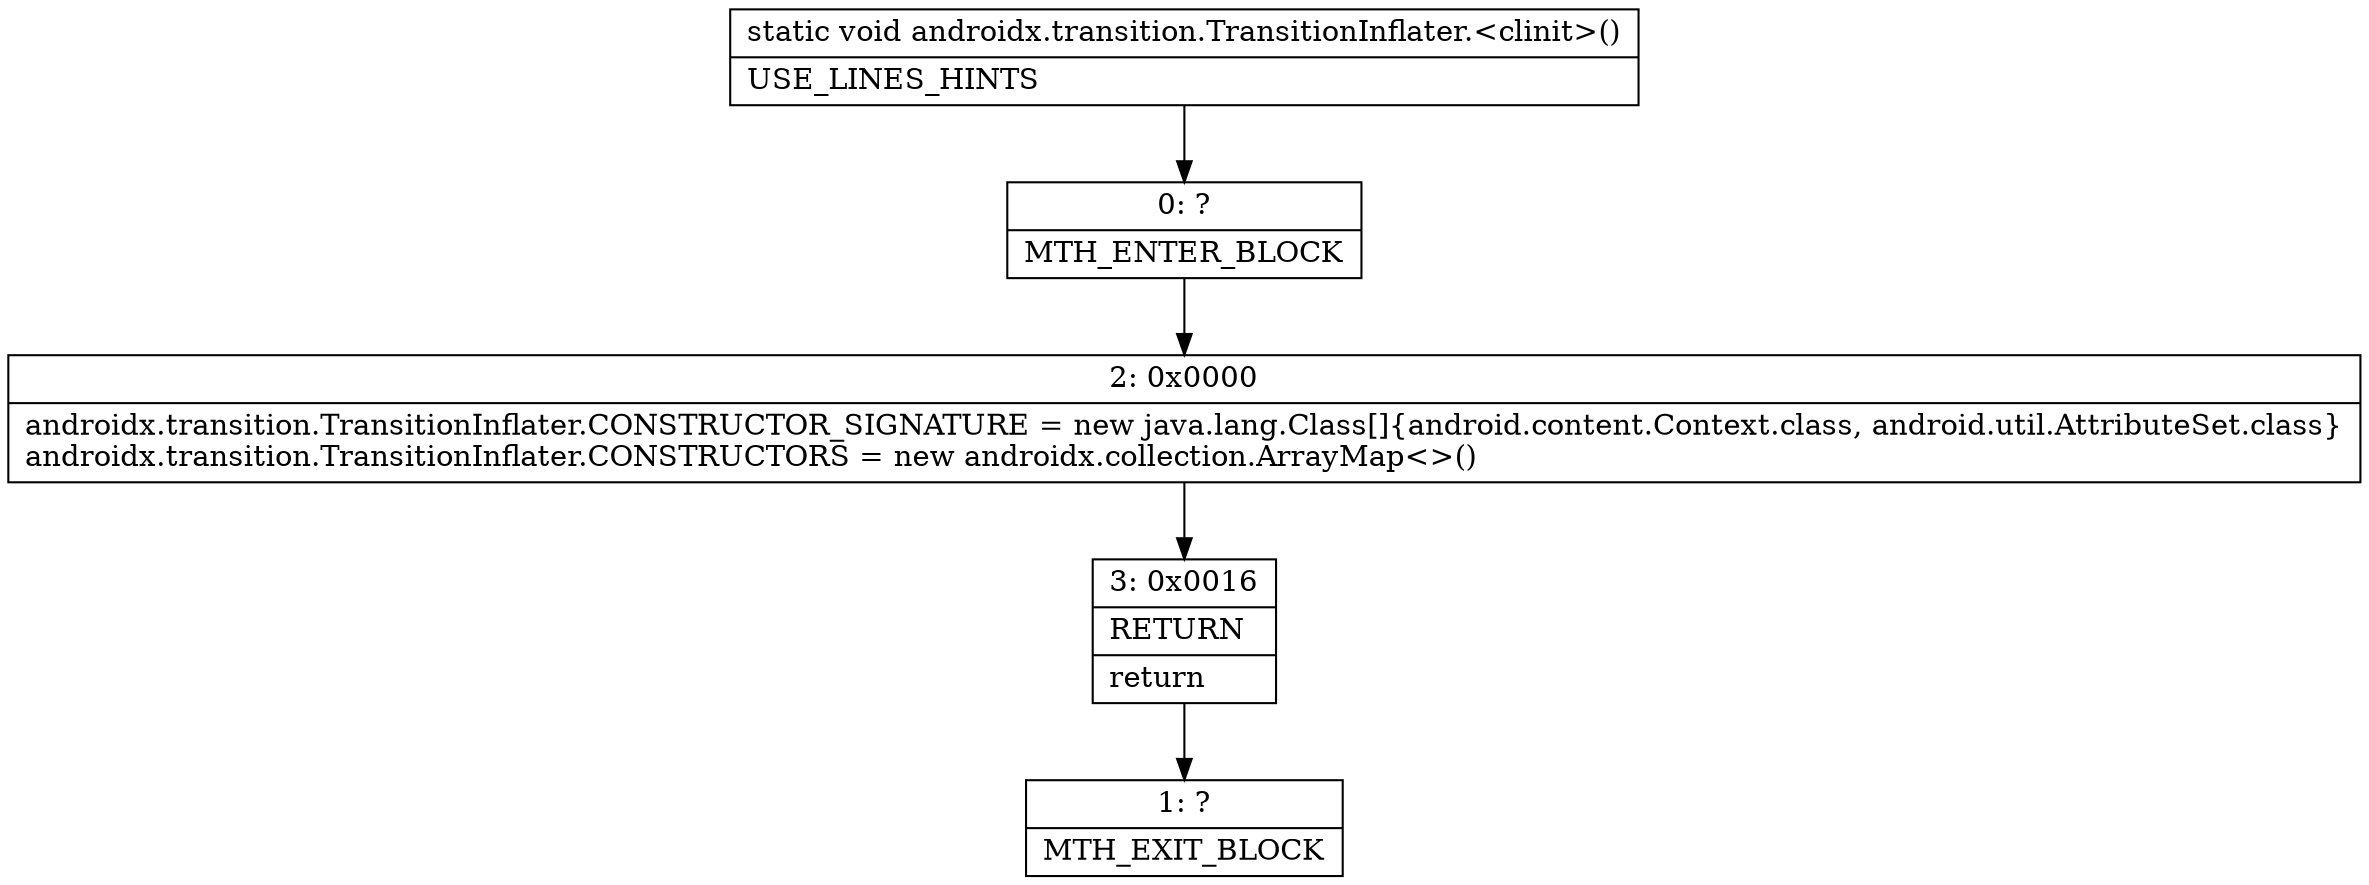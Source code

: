 digraph "CFG forandroidx.transition.TransitionInflater.\<clinit\>()V" {
Node_0 [shape=record,label="{0\:\ ?|MTH_ENTER_BLOCK\l}"];
Node_2 [shape=record,label="{2\:\ 0x0000|androidx.transition.TransitionInflater.CONSTRUCTOR_SIGNATURE = new java.lang.Class[]\{android.content.Context.class, android.util.AttributeSet.class\}\landroidx.transition.TransitionInflater.CONSTRUCTORS = new androidx.collection.ArrayMap\<\>()\l}"];
Node_3 [shape=record,label="{3\:\ 0x0016|RETURN\l|return\l}"];
Node_1 [shape=record,label="{1\:\ ?|MTH_EXIT_BLOCK\l}"];
MethodNode[shape=record,label="{static void androidx.transition.TransitionInflater.\<clinit\>()  | USE_LINES_HINTS\l}"];
MethodNode -> Node_0;Node_0 -> Node_2;
Node_2 -> Node_3;
Node_3 -> Node_1;
}

